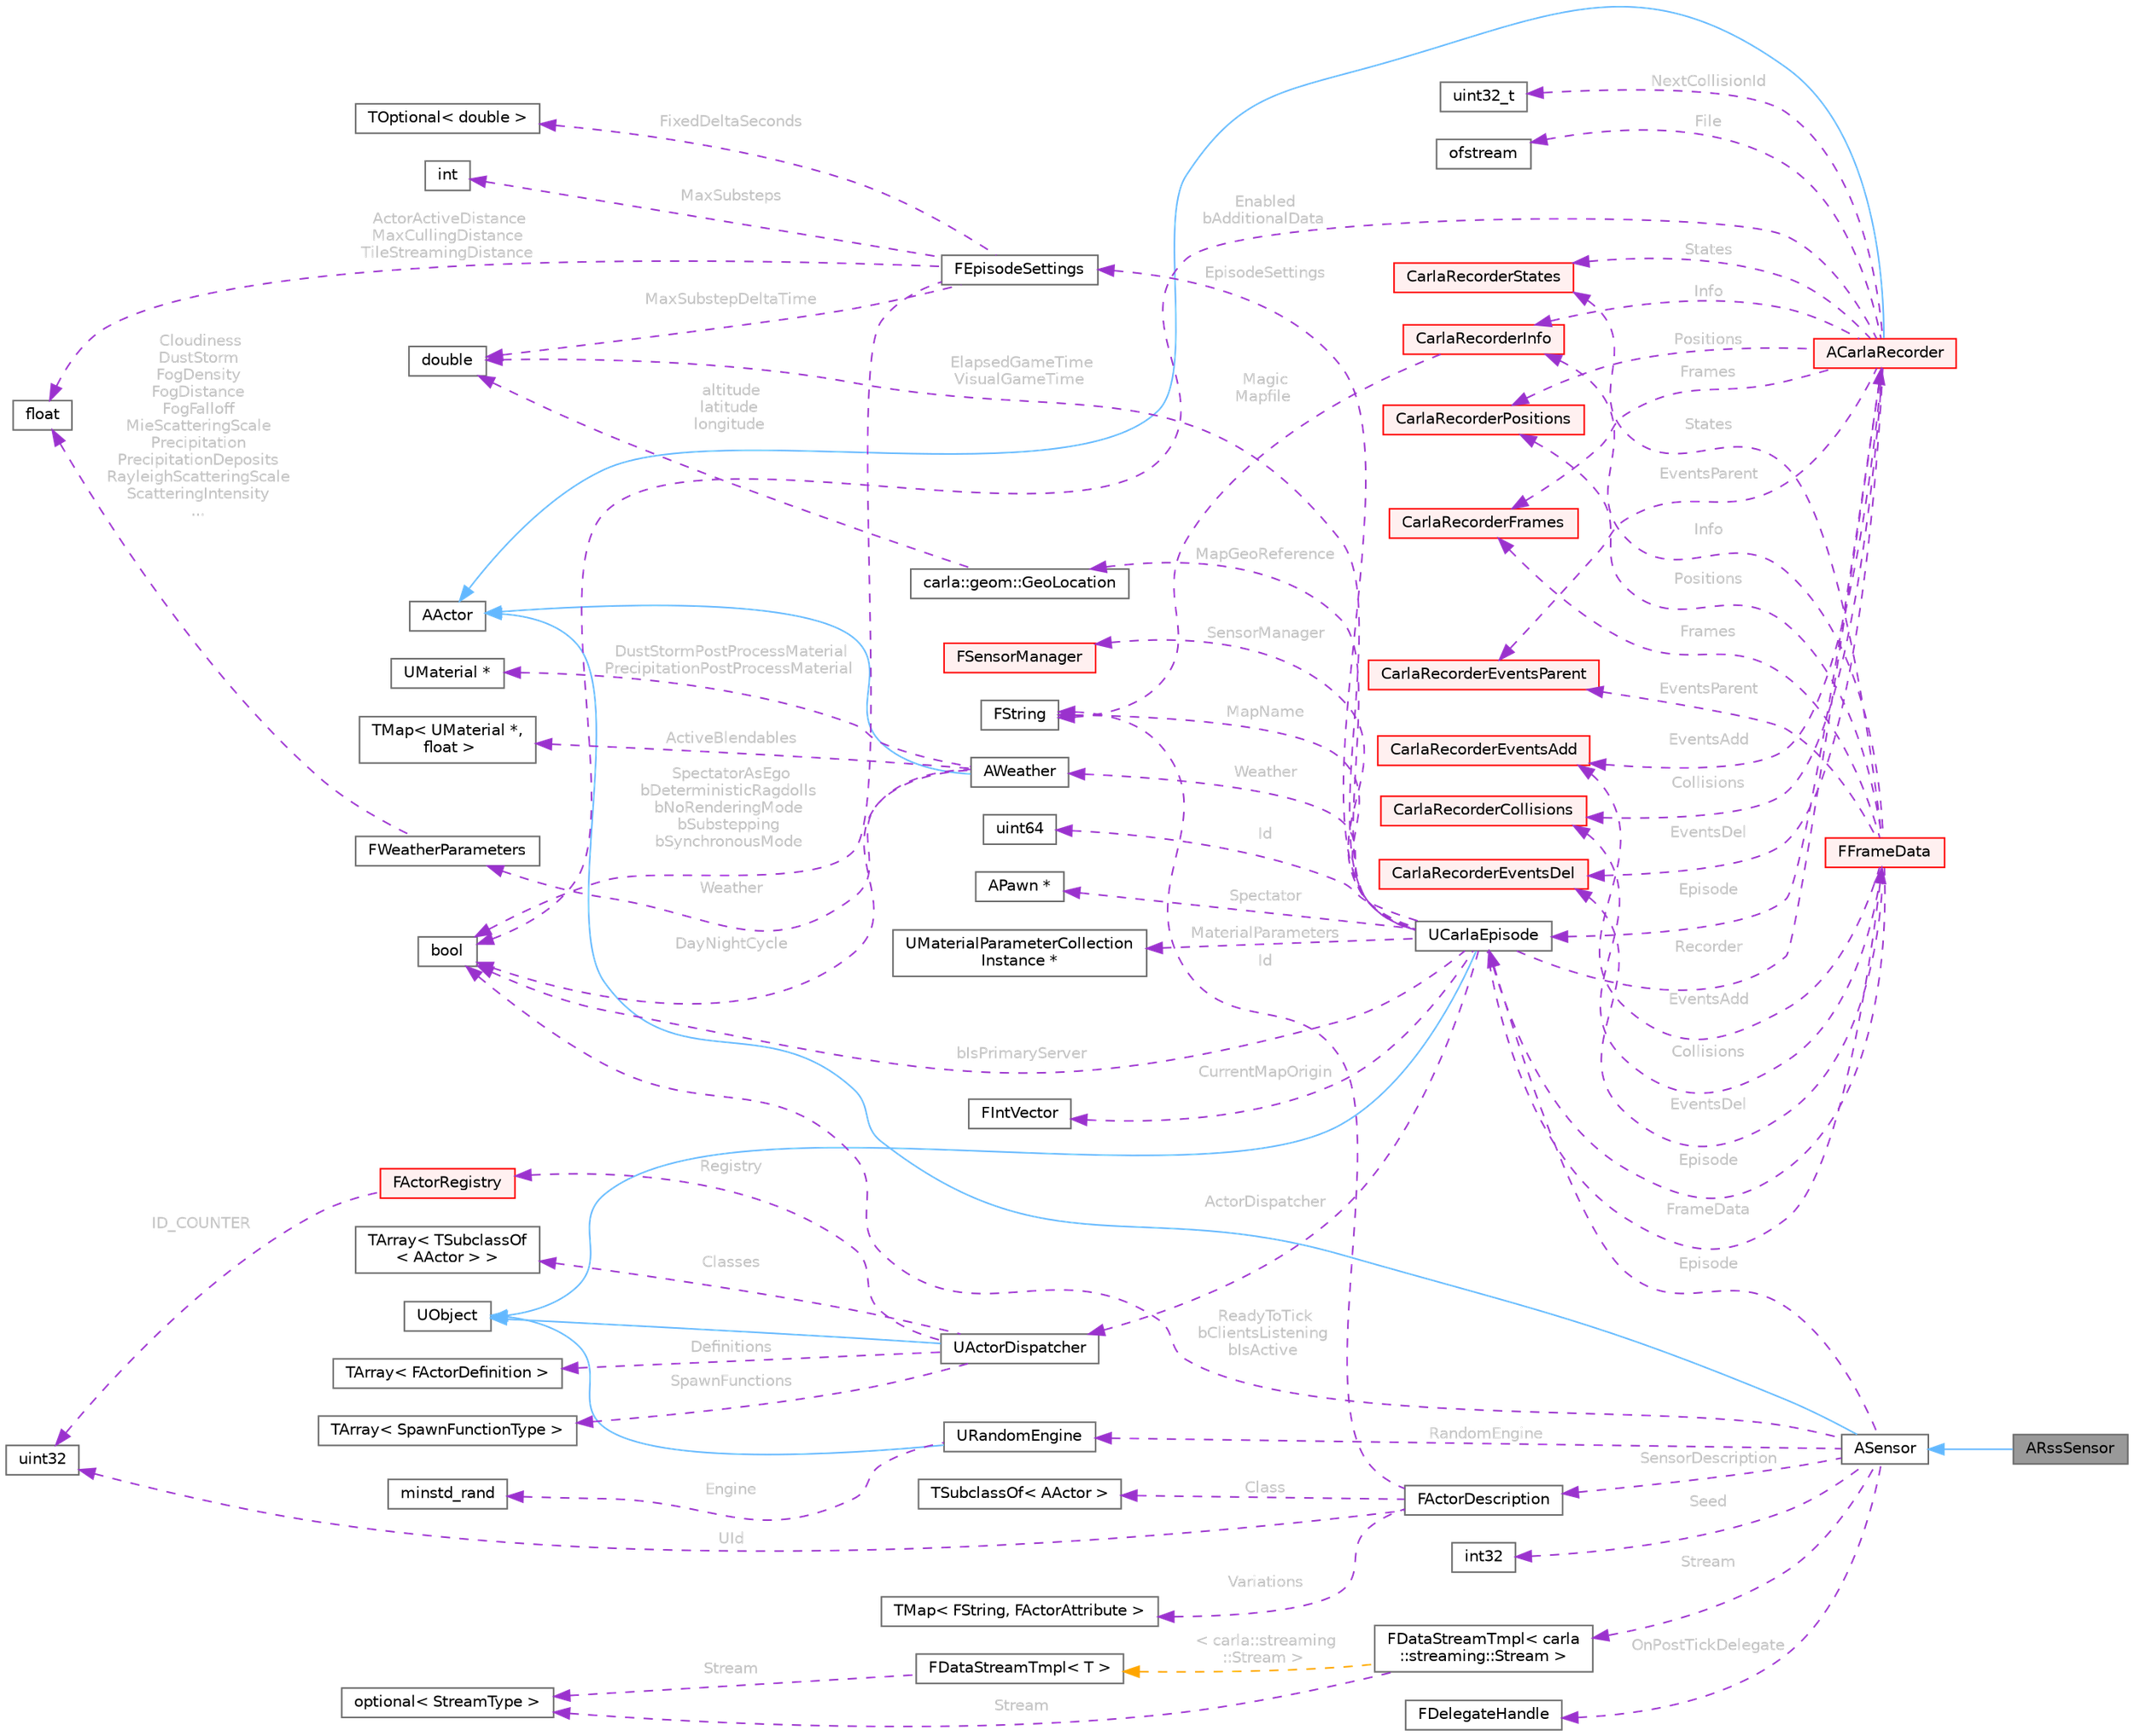 digraph "ARssSensor"
{
 // INTERACTIVE_SVG=YES
 // LATEX_PDF_SIZE
  bgcolor="transparent";
  edge [fontname=Helvetica,fontsize=10,labelfontname=Helvetica,labelfontsize=10];
  node [fontname=Helvetica,fontsize=10,shape=box,height=0.2,width=0.4];
  rankdir="LR";
  Node1 [id="Node000001",label="ARssSensor",height=0.2,width=0.4,color="gray40", fillcolor="grey60", style="filled", fontcolor="black",tooltip="RSS sensor representation The actual calculation is done one client side"];
  Node2 -> Node1 [id="edge1_Node000001_Node000002",dir="back",color="steelblue1",style="solid",tooltip=" "];
  Node2 [id="Node000002",label="ASensor",height=0.2,width=0.4,color="gray40", fillcolor="white", style="filled",URL="$d3/d01/classASensor.html",tooltip="Base class for sensors."];
  Node3 -> Node2 [id="edge2_Node000002_Node000003",dir="back",color="steelblue1",style="solid",tooltip=" "];
  Node3 [id="Node000003",label="AActor",height=0.2,width=0.4,color="gray40", fillcolor="white", style="filled",URL="$d1/da4/classAActor.html",tooltip=" "];
  Node4 -> Node2 [id="edge3_Node000002_Node000004",dir="back",color="darkorchid3",style="dashed",tooltip=" ",label=" Seed",fontcolor="grey" ];
  Node4 [id="Node000004",label="int32",height=0.2,width=0.4,color="gray40", fillcolor="white", style="filled",tooltip=" "];
  Node5 -> Node2 [id="edge4_Node000002_Node000005",dir="back",color="darkorchid3",style="dashed",tooltip=" ",label=" RandomEngine",fontcolor="grey" ];
  Node5 [id="Node000005",label="URandomEngine",height=0.2,width=0.4,color="gray40", fillcolor="white", style="filled",URL="$d2/d4b/classURandomEngine.html",tooltip=" "];
  Node6 -> Node5 [id="edge5_Node000005_Node000006",dir="back",color="steelblue1",style="solid",tooltip=" "];
  Node6 [id="Node000006",label="UObject",height=0.2,width=0.4,color="gray40", fillcolor="white", style="filled",URL="$df/def/classUObject.html",tooltip=" "];
  Node7 -> Node5 [id="edge6_Node000005_Node000007",dir="back",color="darkorchid3",style="dashed",tooltip=" ",label=" Engine",fontcolor="grey" ];
  Node7 [id="Node000007",label="minstd_rand",height=0.2,width=0.4,color="gray40", fillcolor="white", style="filled",tooltip=" "];
  Node8 -> Node2 [id="edge7_Node000002_Node000008",dir="back",color="darkorchid3",style="dashed",tooltip=" ",label=" ReadyToTick\nbClientsListening\nbIsActive",fontcolor="grey" ];
  Node8 [id="Node000008",label="bool",height=0.2,width=0.4,color="gray40", fillcolor="white", style="filled",tooltip=" "];
  Node9 -> Node2 [id="edge8_Node000002_Node000009",dir="back",color="darkorchid3",style="dashed",tooltip=" ",label=" Stream",fontcolor="grey" ];
  Node9 [id="Node000009",label="FDataStreamTmpl\< carla\l::streaming::Stream \>",height=0.2,width=0.4,color="gray40", fillcolor="white", style="filled",URL="$d4/d9c/classFDataStreamTmpl.html",tooltip=" "];
  Node10 -> Node9 [id="edge9_Node000009_Node000010",dir="back",color="darkorchid3",style="dashed",tooltip=" ",label=" Stream",fontcolor="grey" ];
  Node10 [id="Node000010",label="optional\< StreamType \>",height=0.2,width=0.4,color="gray40", fillcolor="white", style="filled",tooltip=" "];
  Node11 -> Node9 [id="edge10_Node000009_Node000011",dir="back",color="orange",style="dashed",tooltip=" ",label=" \< carla::streaming\l::Stream \>",fontcolor="grey" ];
  Node11 [id="Node000011",label="FDataStreamTmpl\< T \>",height=0.2,width=0.4,color="gray40", fillcolor="white", style="filled",URL="$d4/d9c/classFDataStreamTmpl.html",tooltip="A streaming channel for sending sensor data to clients."];
  Node10 -> Node11 [id="edge11_Node000011_Node000010",dir="back",color="darkorchid3",style="dashed",tooltip=" ",label=" Stream",fontcolor="grey" ];
  Node12 -> Node2 [id="edge12_Node000002_Node000012",dir="back",color="darkorchid3",style="dashed",tooltip=" ",label=" OnPostTickDelegate",fontcolor="grey" ];
  Node12 [id="Node000012",label="FDelegateHandle",height=0.2,width=0.4,color="gray40", fillcolor="white", style="filled",tooltip=" "];
  Node13 -> Node2 [id="edge13_Node000002_Node000013",dir="back",color="darkorchid3",style="dashed",tooltip=" ",label=" SensorDescription",fontcolor="grey" ];
  Node13 [id="Node000013",label="FActorDescription",height=0.2,width=0.4,color="gray40", fillcolor="white", style="filled",URL="$d0/df6/structFActorDescription.html",tooltip="A description of a Carla Actor with all its variation."];
  Node14 -> Node13 [id="edge14_Node000013_Node000014",dir="back",color="darkorchid3",style="dashed",tooltip=" ",label=" UId",fontcolor="grey" ];
  Node14 [id="Node000014",label="uint32",height=0.2,width=0.4,color="gray40", fillcolor="white", style="filled",tooltip=" "];
  Node15 -> Node13 [id="edge15_Node000013_Node000015",dir="back",color="darkorchid3",style="dashed",tooltip=" ",label=" Id",fontcolor="grey" ];
  Node15 [id="Node000015",label="FString",height=0.2,width=0.4,color="gray40", fillcolor="white", style="filled",tooltip=" "];
  Node16 -> Node13 [id="edge16_Node000013_Node000016",dir="back",color="darkorchid3",style="dashed",tooltip=" ",label=" Class",fontcolor="grey" ];
  Node16 [id="Node000016",label="TSubclassOf\< AActor \>",height=0.2,width=0.4,color="gray40", fillcolor="white", style="filled",tooltip=" "];
  Node17 -> Node13 [id="edge17_Node000013_Node000017",dir="back",color="darkorchid3",style="dashed",tooltip=" ",label=" Variations",fontcolor="grey" ];
  Node17 [id="Node000017",label="TMap\< FString, FActorAttribute \>",height=0.2,width=0.4,color="gray40", fillcolor="white", style="filled",tooltip=" "];
  Node18 -> Node2 [id="edge18_Node000002_Node000018",dir="back",color="darkorchid3",style="dashed",tooltip=" ",label=" Episode",fontcolor="grey" ];
  Node18 [id="Node000018",label="UCarlaEpisode",height=0.2,width=0.4,color="gray40", fillcolor="white", style="filled",URL="$dc/d84/classUCarlaEpisode.html",tooltip="A simulation episode."];
  Node6 -> Node18 [id="edge19_Node000018_Node000006",dir="back",color="steelblue1",style="solid",tooltip=" "];
  Node8 -> Node18 [id="edge20_Node000018_Node000008",dir="back",color="darkorchid3",style="dashed",tooltip=" ",label=" bIsPrimaryServer",fontcolor="grey" ];
  Node19 -> Node18 [id="edge21_Node000018_Node000019",dir="back",color="darkorchid3",style="dashed",tooltip=" ",label=" Id",fontcolor="grey" ];
  Node19 [id="Node000019",label="uint64",height=0.2,width=0.4,color="gray40", fillcolor="white", style="filled",tooltip=" "];
  Node20 -> Node18 [id="edge22_Node000018_Node000020",dir="back",color="darkorchid3",style="dashed",tooltip=" ",label=" ElapsedGameTime\nVisualGameTime",fontcolor="grey" ];
  Node20 [id="Node000020",label="double",height=0.2,width=0.4,color="gray40", fillcolor="white", style="filled",tooltip=" "];
  Node15 -> Node18 [id="edge23_Node000018_Node000015",dir="back",color="darkorchid3",style="dashed",tooltip=" ",label=" MapName",fontcolor="grey" ];
  Node21 -> Node18 [id="edge24_Node000018_Node000021",dir="back",color="darkorchid3",style="dashed",tooltip=" ",label=" EpisodeSettings",fontcolor="grey" ];
  Node21 [id="Node000021",label="FEpisodeSettings",height=0.2,width=0.4,color="gray40", fillcolor="white", style="filled",URL="$da/d6e/structFEpisodeSettings.html",tooltip=" "];
  Node8 -> Node21 [id="edge25_Node000021_Node000008",dir="back",color="darkorchid3",style="dashed",tooltip=" ",label=" SpectatorAsEgo\nbDeterministicRagdolls\nbNoRenderingMode\nbSubstepping\nbSynchronousMode",fontcolor="grey" ];
  Node22 -> Node21 [id="edge26_Node000021_Node000022",dir="back",color="darkorchid3",style="dashed",tooltip=" ",label=" FixedDeltaSeconds",fontcolor="grey" ];
  Node22 [id="Node000022",label="TOptional\< double \>",height=0.2,width=0.4,color="gray40", fillcolor="white", style="filled",tooltip=" "];
  Node20 -> Node21 [id="edge27_Node000021_Node000020",dir="back",color="darkorchid3",style="dashed",tooltip=" ",label=" MaxSubstepDeltaTime",fontcolor="grey" ];
  Node23 -> Node21 [id="edge28_Node000021_Node000023",dir="back",color="darkorchid3",style="dashed",tooltip=" ",label=" MaxSubsteps",fontcolor="grey" ];
  Node23 [id="Node000023",label="int",height=0.2,width=0.4,color="gray40", fillcolor="white", style="filled",tooltip=" "];
  Node24 -> Node21 [id="edge29_Node000021_Node000024",dir="back",color="darkorchid3",style="dashed",tooltip=" ",label=" ActorActiveDistance\nMaxCullingDistance\nTileStreamingDistance",fontcolor="grey" ];
  Node24 [id="Node000024",label="float",height=0.2,width=0.4,color="gray40", fillcolor="white", style="filled",tooltip=" "];
  Node25 -> Node18 [id="edge30_Node000018_Node000025",dir="back",color="darkorchid3",style="dashed",tooltip=" ",label=" ActorDispatcher",fontcolor="grey" ];
  Node25 [id="Node000025",label="UActorDispatcher",height=0.2,width=0.4,color="gray40", fillcolor="white", style="filled",URL="$d7/d90/classUActorDispatcher.html",tooltip="Object in charge of binding ActorDefinitions to spawn functions, as well as keeping the registry of a..."];
  Node6 -> Node25 [id="edge31_Node000025_Node000006",dir="back",color="steelblue1",style="solid",tooltip=" "];
  Node26 -> Node25 [id="edge32_Node000025_Node000026",dir="back",color="darkorchid3",style="dashed",tooltip=" ",label=" Definitions",fontcolor="grey" ];
  Node26 [id="Node000026",label="TArray\< FActorDefinition \>",height=0.2,width=0.4,color="gray40", fillcolor="white", style="filled",tooltip=" "];
  Node27 -> Node25 [id="edge33_Node000025_Node000027",dir="back",color="darkorchid3",style="dashed",tooltip=" ",label=" SpawnFunctions",fontcolor="grey" ];
  Node27 [id="Node000027",label="TArray\< SpawnFunctionType \>",height=0.2,width=0.4,color="gray40", fillcolor="white", style="filled",tooltip=" "];
  Node28 -> Node25 [id="edge34_Node000025_Node000028",dir="back",color="darkorchid3",style="dashed",tooltip=" ",label=" Classes",fontcolor="grey" ];
  Node28 [id="Node000028",label="TArray\< TSubclassOf\l\< AActor \> \>",height=0.2,width=0.4,color="gray40", fillcolor="white", style="filled",tooltip=" "];
  Node29 -> Node25 [id="edge35_Node000025_Node000029",dir="back",color="darkorchid3",style="dashed",tooltip=" ",label=" Registry",fontcolor="grey" ];
  Node29 [id="Node000029",label="FActorRegistry",height=0.2,width=0.4,color="red", fillcolor="#FFF0F0", style="filled",URL="$df/db5/classFActorRegistry.html",tooltip="A registry of all the Carla actors."];
  Node14 -> Node29 [id="edge36_Node000029_Node000014",dir="back",color="darkorchid3",style="dashed",tooltip=" ",label=" ID_COUNTER",fontcolor="grey" ];
  Node33 -> Node18 [id="edge37_Node000018_Node000033",dir="back",color="darkorchid3",style="dashed",tooltip=" ",label=" Spectator",fontcolor="grey" ];
  Node33 [id="Node000033",label="APawn *",height=0.2,width=0.4,color="gray40", fillcolor="white", style="filled",tooltip=" "];
  Node34 -> Node18 [id="edge38_Node000018_Node000034",dir="back",color="darkorchid3",style="dashed",tooltip=" ",label=" Weather",fontcolor="grey" ];
  Node34 [id="Node000034",label="AWeather",height=0.2,width=0.4,color="gray40", fillcolor="white", style="filled",URL="$de/d75/classAWeather.html",tooltip=" "];
  Node3 -> Node34 [id="edge39_Node000034_Node000003",dir="back",color="steelblue1",style="solid",tooltip=" "];
  Node35 -> Node34 [id="edge40_Node000034_Node000035",dir="back",color="darkorchid3",style="dashed",tooltip=" ",label=" Weather",fontcolor="grey" ];
  Node35 [id="Node000035",label="FWeatherParameters",height=0.2,width=0.4,color="gray40", fillcolor="white", style="filled",URL="$dd/d9b/structFWeatherParameters.html",tooltip=" "];
  Node24 -> Node35 [id="edge41_Node000035_Node000024",dir="back",color="darkorchid3",style="dashed",tooltip=" ",label=" Cloudiness\nDustStorm\nFogDensity\nFogDistance\nFogFalloff\nMieScatteringScale\nPrecipitation\nPrecipitationDeposits\nRayleighScatteringScale\nScatteringIntensity\n...",fontcolor="grey" ];
  Node36 -> Node34 [id="edge42_Node000034_Node000036",dir="back",color="darkorchid3",style="dashed",tooltip=" ",label=" DustStormPostProcessMaterial\nPrecipitationPostProcessMaterial",fontcolor="grey" ];
  Node36 [id="Node000036",label="UMaterial *",height=0.2,width=0.4,color="gray40", fillcolor="white", style="filled",tooltip=" "];
  Node37 -> Node34 [id="edge43_Node000034_Node000037",dir="back",color="darkorchid3",style="dashed",tooltip=" ",label=" ActiveBlendables",fontcolor="grey" ];
  Node37 [id="Node000037",label="TMap\< UMaterial *,\l float \>",height=0.2,width=0.4,color="gray40", fillcolor="white", style="filled",tooltip=" "];
  Node8 -> Node34 [id="edge44_Node000034_Node000008",dir="back",color="darkorchid3",style="dashed",tooltip=" ",label=" DayNightCycle",fontcolor="grey" ];
  Node38 -> Node18 [id="edge45_Node000018_Node000038",dir="back",color="darkorchid3",style="dashed",tooltip=" ",label=" MaterialParameters",fontcolor="grey" ];
  Node38 [id="Node000038",label="UMaterialParameterCollection\lInstance *",height=0.2,width=0.4,color="gray40", fillcolor="white", style="filled",tooltip=" "];
  Node39 -> Node18 [id="edge46_Node000018_Node000039",dir="back",color="darkorchid3",style="dashed",tooltip=" ",label=" Recorder",fontcolor="grey" ];
  Node39 [id="Node000039",label="ACarlaRecorder",height=0.2,width=0.4,color="red", fillcolor="#FFF0F0", style="filled",URL="$dd/db9/classACarlaRecorder.html",tooltip="Recorder for the simulation"];
  Node3 -> Node39 [id="edge47_Node000039_Node000003",dir="back",color="steelblue1",style="solid",tooltip=" "];
  Node8 -> Node39 [id="edge48_Node000039_Node000008",dir="back",color="darkorchid3",style="dashed",tooltip=" ",label=" Enabled\nbAdditionalData",fontcolor="grey" ];
  Node40 -> Node39 [id="edge49_Node000039_Node000040",dir="back",color="darkorchid3",style="dashed",tooltip=" ",label=" NextCollisionId",fontcolor="grey" ];
  Node40 [id="Node000040",label="uint32_t",height=0.2,width=0.4,color="gray40", fillcolor="white", style="filled",tooltip=" "];
  Node41 -> Node39 [id="edge50_Node000039_Node000041",dir="back",color="darkorchid3",style="dashed",tooltip=" ",label=" File",fontcolor="grey" ];
  Node41 [id="Node000041",label="ofstream",height=0.2,width=0.4,color="gray40", fillcolor="white", style="filled",tooltip=" "];
  Node18 -> Node39 [id="edge51_Node000039_Node000018",dir="back",color="darkorchid3",style="dashed",tooltip=" ",label=" Episode",fontcolor="grey" ];
  Node42 -> Node39 [id="edge52_Node000039_Node000042",dir="back",color="darkorchid3",style="dashed",tooltip=" ",label=" Info",fontcolor="grey" ];
  Node42 [id="Node000042",label="CarlaRecorderInfo",height=0.2,width=0.4,color="red", fillcolor="#FFF0F0", style="filled",URL="$da/dab/structCarlaRecorderInfo.html",tooltip=" "];
  Node15 -> Node42 [id="edge53_Node000042_Node000015",dir="back",color="darkorchid3",style="dashed",tooltip=" ",label=" Magic\nMapfile",fontcolor="grey" ];
  Node45 -> Node39 [id="edge54_Node000039_Node000045",dir="back",color="darkorchid3",style="dashed",tooltip=" ",label=" Frames",fontcolor="grey" ];
  Node45 [id="Node000045",label="CarlaRecorderFrames",height=0.2,width=0.4,color="red", fillcolor="#FFF0F0", style="filled",URL="$d6/d4d/classCarlaRecorderFrames.html",tooltip=" "];
  Node49 -> Node39 [id="edge55_Node000039_Node000049",dir="back",color="darkorchid3",style="dashed",tooltip=" ",label=" EventsAdd",fontcolor="grey" ];
  Node49 [id="Node000049",label="CarlaRecorderEventsAdd",height=0.2,width=0.4,color="red", fillcolor="#FFF0F0", style="filled",URL="$dd/dd4/classCarlaRecorderEventsAdd.html",tooltip=" "];
  Node51 -> Node39 [id="edge56_Node000039_Node000051",dir="back",color="darkorchid3",style="dashed",tooltip=" ",label=" EventsDel",fontcolor="grey" ];
  Node51 [id="Node000051",label="CarlaRecorderEventsDel",height=0.2,width=0.4,color="red", fillcolor="#FFF0F0", style="filled",URL="$dd/d8e/classCarlaRecorderEventsDel.html",tooltip=" "];
  Node53 -> Node39 [id="edge57_Node000039_Node000053",dir="back",color="darkorchid3",style="dashed",tooltip=" ",label=" EventsParent",fontcolor="grey" ];
  Node53 [id="Node000053",label="CarlaRecorderEventsParent",height=0.2,width=0.4,color="red", fillcolor="#FFF0F0", style="filled",URL="$dd/d35/classCarlaRecorderEventsParent.html",tooltip=" "];
  Node55 -> Node39 [id="edge58_Node000039_Node000055",dir="back",color="darkorchid3",style="dashed",tooltip=" ",label=" Collisions",fontcolor="grey" ];
  Node55 [id="Node000055",label="CarlaRecorderCollisions",height=0.2,width=0.4,color="red", fillcolor="#FFF0F0", style="filled",URL="$da/d6e/classCarlaRecorderCollisions.html",tooltip=" "];
  Node57 -> Node39 [id="edge59_Node000039_Node000057",dir="back",color="darkorchid3",style="dashed",tooltip=" ",label=" Positions",fontcolor="grey" ];
  Node57 [id="Node000057",label="CarlaRecorderPositions",height=0.2,width=0.4,color="red", fillcolor="#FFF0F0", style="filled",URL="$da/df1/classCarlaRecorderPositions.html",tooltip=" "];
  Node59 -> Node39 [id="edge60_Node000039_Node000059",dir="back",color="darkorchid3",style="dashed",tooltip=" ",label=" States",fontcolor="grey" ];
  Node59 [id="Node000059",label="CarlaRecorderStates",height=0.2,width=0.4,color="red", fillcolor="#FFF0F0", style="filled",URL="$d2/da3/classCarlaRecorderStates.html",tooltip=" "];
  Node129 -> Node18 [id="edge61_Node000018_Node000129",dir="back",color="darkorchid3",style="dashed",tooltip=" ",label=" MapGeoReference",fontcolor="grey" ];
  Node129 [id="Node000129",label="carla::geom::GeoLocation",height=0.2,width=0.4,color="gray40", fillcolor="white", style="filled",URL="$d3/df4/classcarla_1_1geom_1_1GeoLocation.html",tooltip=" "];
  Node20 -> Node129 [id="edge62_Node000129_Node000020",dir="back",color="darkorchid3",style="dashed",tooltip=" ",label=" altitude\nlatitude\nlongitude",fontcolor="grey" ];
  Node130 -> Node18 [id="edge63_Node000018_Node000130",dir="back",color="darkorchid3",style="dashed",tooltip=" ",label=" CurrentMapOrigin",fontcolor="grey" ];
  Node130 [id="Node000130",label="FIntVector",height=0.2,width=0.4,color="gray40", fillcolor="white", style="filled",tooltip=" "];
  Node131 -> Node18 [id="edge64_Node000018_Node000131",dir="back",color="darkorchid3",style="dashed",tooltip=" ",label=" FrameData",fontcolor="grey" ];
  Node131 [id="Node000131",label="FFrameData",height=0.2,width=0.4,color="red", fillcolor="#FFF0F0", style="filled",URL="$de/db4/classFFrameData.html",tooltip=" "];
  Node42 -> Node131 [id="edge65_Node000131_Node000042",dir="back",color="darkorchid3",style="dashed",tooltip=" ",label=" Info",fontcolor="grey" ];
  Node45 -> Node131 [id="edge66_Node000131_Node000045",dir="back",color="darkorchid3",style="dashed",tooltip=" ",label=" Frames",fontcolor="grey" ];
  Node49 -> Node131 [id="edge67_Node000131_Node000049",dir="back",color="darkorchid3",style="dashed",tooltip=" ",label=" EventsAdd",fontcolor="grey" ];
  Node51 -> Node131 [id="edge68_Node000131_Node000051",dir="back",color="darkorchid3",style="dashed",tooltip=" ",label=" EventsDel",fontcolor="grey" ];
  Node53 -> Node131 [id="edge69_Node000131_Node000053",dir="back",color="darkorchid3",style="dashed",tooltip=" ",label=" EventsParent",fontcolor="grey" ];
  Node55 -> Node131 [id="edge70_Node000131_Node000055",dir="back",color="darkorchid3",style="dashed",tooltip=" ",label=" Collisions",fontcolor="grey" ];
  Node57 -> Node131 [id="edge71_Node000131_Node000057",dir="back",color="darkorchid3",style="dashed",tooltip=" ",label=" Positions",fontcolor="grey" ];
  Node59 -> Node131 [id="edge72_Node000131_Node000059",dir="back",color="darkorchid3",style="dashed",tooltip=" ",label=" States",fontcolor="grey" ];
  Node18 -> Node131 [id="edge73_Node000131_Node000018",dir="back",color="darkorchid3",style="dashed",tooltip=" ",label=" Episode",fontcolor="grey" ];
  Node133 -> Node18 [id="edge74_Node000018_Node000133",dir="back",color="darkorchid3",style="dashed",tooltip=" ",label=" SensorManager",fontcolor="grey" ];
  Node133 [id="Node000133",label="FSensorManager",height=0.2,width=0.4,color="red", fillcolor="#FFF0F0", style="filled",URL="$d1/de4/classFSensorManager.html",tooltip=" "];
}
